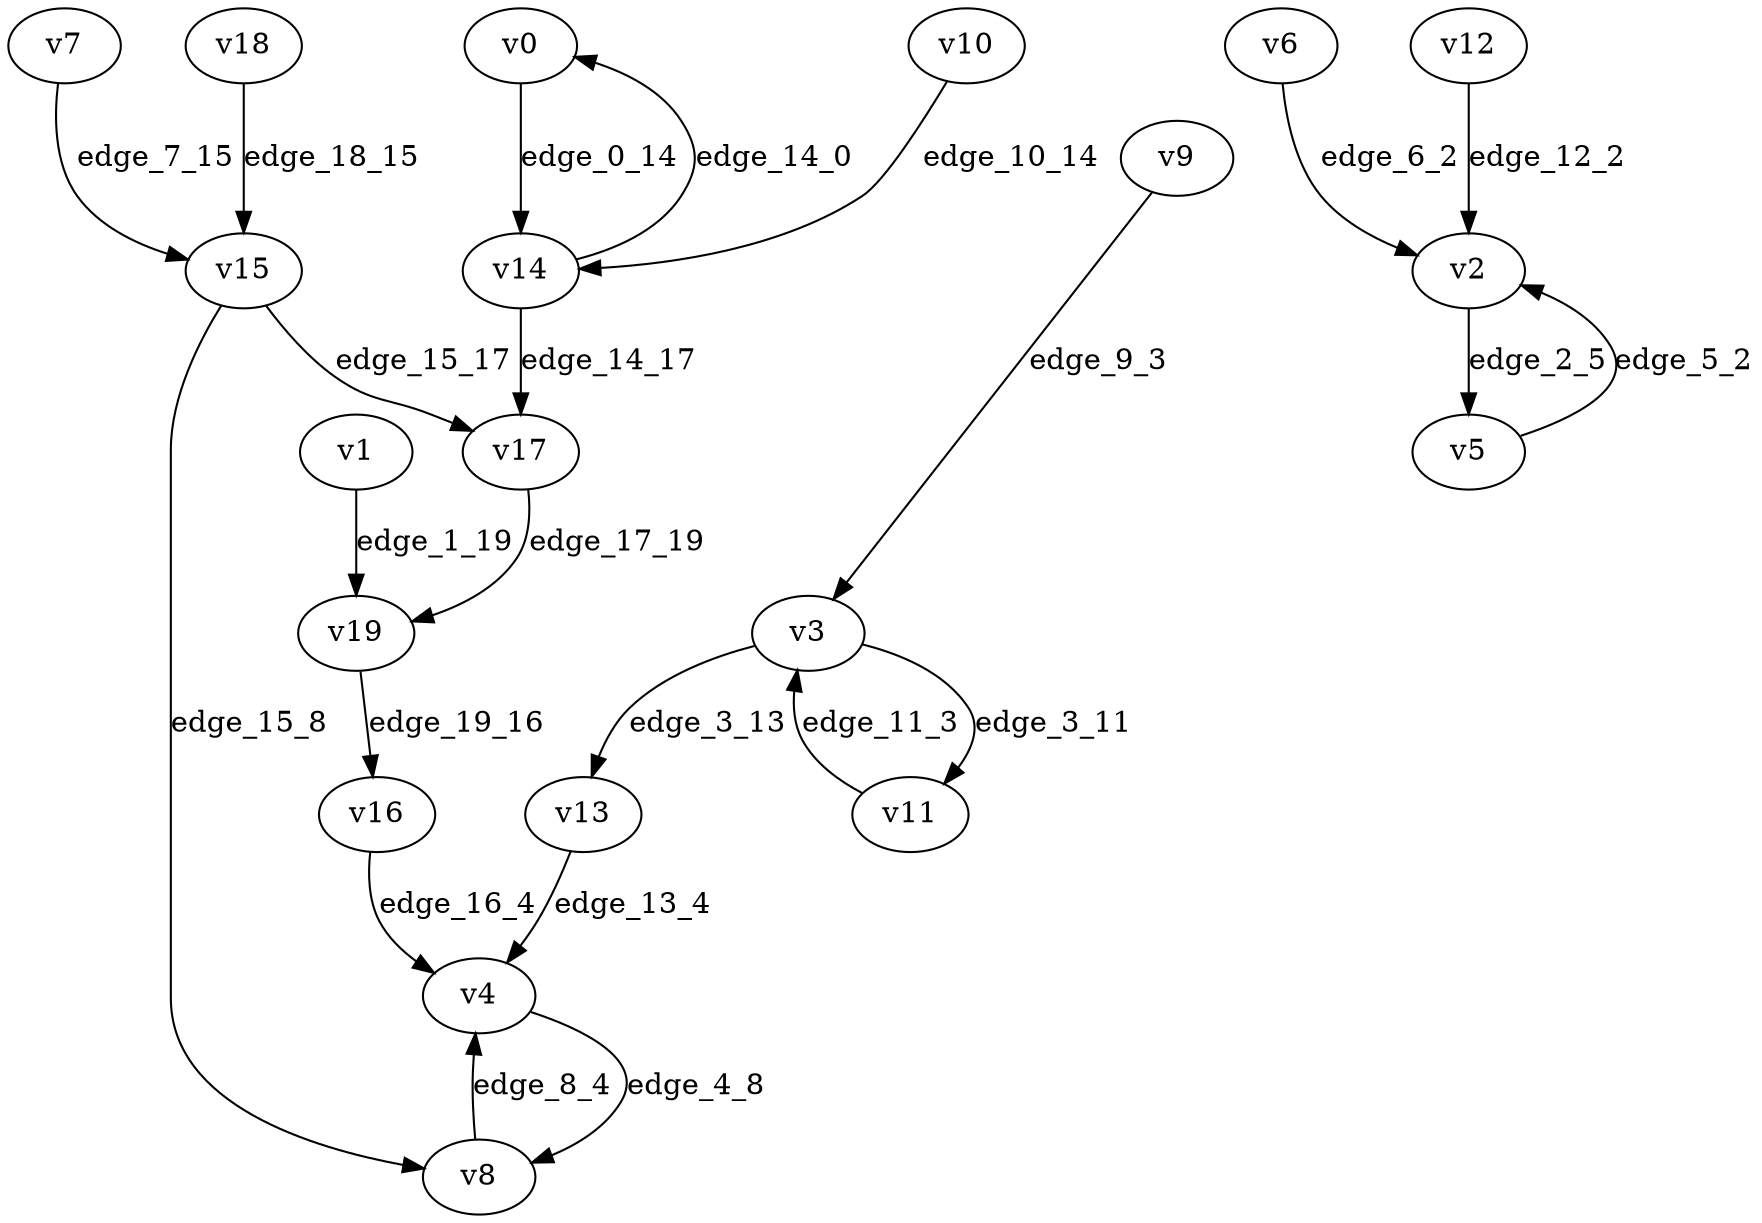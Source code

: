 digraph G {
    // Stochastic discounted game

    v0 [name="v0", player=1];
    v1 [name="v1", player=0];
    v2 [name="v2", player=-1];
    v3 [name="v3", player=-1];
    v4 [name="v4", player=-1];
    v5 [name="v5", player=1];
    v6 [name="v6", player=0];
    v7 [name="v7", player=0];
    v8 [name="v8", player=1];
    v9 [name="v9", player=0];
    v10 [name="v10", player=1];
    v11 [name="v11", player=1];
    v12 [name="v12", player=1];
    v13 [name="v13", player=0];
    v14 [name="v14", player=-1];
    v15 [name="v15", player=-1];
    v16 [name="v16", player=1];
    v17 [name="v17", player=0];
    v18 [name="v18", player=0];
    v19 [name="v19", player=-1];

    v0 -> v14 [label="edge_0_14", weight=4.726737, discount=0.704830];
    v1 -> v19 [label="edge_1_19", weight=6.756147, discount=0.845855];
    v2 -> v5 [label="edge_2_5", probability=1.000000];
    v3 -> v11 [label="edge_3_11", probability=0.679492];
    v3 -> v13 [label="edge_3_13", probability=0.320508];
    v4 -> v8 [label="edge_4_8", probability=1.000000];
    v5 -> v2 [label="edge_5_2", weight=-8.029823, discount=0.207322];
    v6 -> v2 [label="edge_6_2", weight=5.498143, discount=0.196205];
    v7 -> v15 [label="edge_7_15", weight=-1.307861, discount=0.880411];
    v8 -> v4 [label="edge_8_4", weight=5.524547, discount=0.506562];
    v9 -> v3 [label="edge_9_3", weight=-2.287620, discount=0.441194];
    v10 -> v14 [label="edge_10_14", weight=-5.855149, discount=0.227721];
    v11 -> v3 [label="edge_11_3", weight=1.124685, discount=0.189317];
    v12 -> v2 [label="edge_12_2", weight=9.740123, discount=0.319939];
    v13 -> v4 [label="edge_13_4", weight=8.590741, discount=0.277918];
    v14 -> v17 [label="edge_14_17", probability=0.406149];
    v14 -> v0 [label="edge_14_0", probability=0.593851];
    v15 -> v8 [label="edge_15_8", probability=0.300145];
    v15 -> v17 [label="edge_15_17", probability=0.699855];
    v16 -> v4 [label="edge_16_4", weight=7.322336, discount=0.739746];
    v17 -> v19 [label="edge_17_19", weight=1.220984, discount=0.699265];
    v18 -> v15 [label="edge_18_15", weight=4.181253, discount=0.294358];
    v19 -> v16 [label="edge_19_16", probability=1.000000];
}